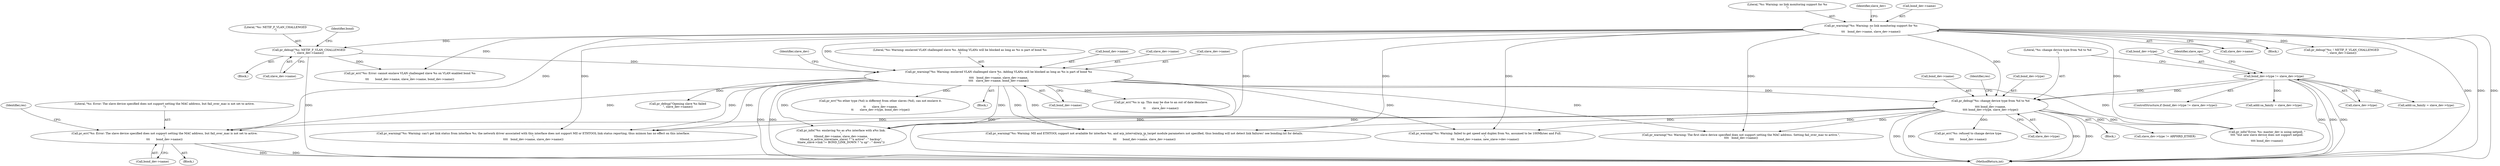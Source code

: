 digraph "0_linux_550fd08c2cebad61c548def135f67aba284c6162_0@pointer" {
"1000403" [label="(Call,pr_err(\"%s: Error: The slave device specified does not support setting the MAC address, but fail_over_mac is not set to active.\n\",\n\t\t\t       bond_dev->name))"];
"1000283" [label="(Call,pr_debug(\"%s: change device type from %d to %d\n\",\n\t\t\t\t bond_dev->name,\n\t\t\t\t bond_dev->type, slave_dev->type))"];
"1000177" [label="(Call,pr_warning(\"%s: Warning: no link monitoring support for %s\n\",\n\t\t\t   bond_dev->name, slave_dev->name))"];
"1000229" [label="(Call,pr_warning(\"%s: Warning: enslaved VLAN challenged slave %s. Adding VLANs will be blocked as long as %s is part of bond %s\n\",\n\t\t\t\t   bond_dev->name, slave_dev->name,\n\t\t\t\t   slave_dev->name, bond_dev->name))"];
"1000204" [label="(Call,pr_debug(\"%s: NETIF_F_VLAN_CHALLENGED\n\", slave_dev->name))"];
"1000275" [label="(Call,bond_dev->type != slave_dev->type)"];
"1000205" [label="(Literal,\"%s: NETIF_F_VLAN_CHALLENGED\n\")"];
"1000178" [label="(Literal,\"%s: Warning: no link monitoring support for %s\n\")"];
"1000203" [label="(Block,)"];
"1000182" [label="(Call,slave_dev->name)"];
"1000276" [label="(Call,bond_dev->type)"];
"1000405" [label="(Call,bond_dev->name)"];
"1000285" [label="(Call,bond_dev->name)"];
"1000979" [label="(Call,pr_info(\"Error, %s: master_dev is using netpoll, \"\n\t\t\t\t \"but new slave device does not support netpoll.\n\",\n\t\t\t\t bond_dev->name))"];
"1001015" [label="(Call,pr_info(\"%s: enslaving %s as a%s interface with a%s link.\n\",\n\t\tbond_dev->name, slave_dev->name,\n\t\tbond_is_active_slave(new_slave) ? \"n active\" : \" backup\",\n\t\tnew_slave->link != BOND_LINK_DOWN ? \"n up\" : \" down\"))"];
"1000231" [label="(Call,bond_dev->name)"];
"1000234" [label="(Call,slave_dev->name)"];
"1000351" [label="(Call,pr_err(\"%s ether type (%d) is different from other slaves (%d), can not enslave it.\n\",\n\t\t       slave_dev->name,\n\t\t       slave_dev->type, bond_dev->type))"];
"1000403" [label="(Call,pr_err(\"%s: Error: The slave device specified does not support setting the MAC address, but fail_over_mac is not set to active.\n\",\n\t\t\t       bond_dev->name))"];
"1000204" [label="(Call,pr_debug(\"%s: NETIF_F_VLAN_CHALLENGED\n\", slave_dev->name))"];
"1000228" [label="(Block,)"];
"1001091" [label="(MethodReturn,int)"];
"1000213" [label="(Call,pr_err(\"%s: Error: cannot enslave VLAN challenged slave %s on VLAN enabled bond %s\n\",\n\t\t\t       bond_dev->name, slave_dev->name, bond_dev->name))"];
"1000237" [label="(Call,slave_dev->name)"];
"1000282" [label="(Block,)"];
"1000211" [label="(Identifier,bond)"];
"1000370" [label="(Identifier,slave_ops)"];
"1000321" [label="(Call,slave_dev->type != ARPHRD_ETHER)"];
"1000284" [label="(Literal,\"%s: change device type from %d to %d\n\")"];
"1000711" [label="(Call,pr_warning(\"%s: Warning: MII and ETHTOOL support not available for interface %s, and arp_interval/arp_ip_target module parameters not specified, thus bonding will not detect link failures! see bonding.txt for details.\n\",\n\t\t\t       bond_dev->name, slave_dev->name))"];
"1000177" [label="(Call,pr_warning(\"%s: Warning: no link monitoring support for %s\n\",\n\t\t\t   bond_dev->name, slave_dev->name))"];
"1000188" [label="(Identifier,slave_dev)"];
"1000805" [label="(Call,pr_warning(\"%s: Warning: failed to get speed and duplex from %s, assumed to be 100Mb/sec and Full.\n\",\n\t\t\t   bond_dev->name, new_slave->dev->name))"];
"1000176" [label="(Block,)"];
"1000240" [label="(Call,bond_dev->name)"];
"1000279" [label="(Call,slave_dev->type)"];
"1000253" [label="(Identifier,slave_dev)"];
"1000291" [label="(Call,slave_dev->type)"];
"1000245" [label="(Call,pr_debug(\"%s: ! NETIF_F_VLAN_CHALLENGED\n\", slave_dev->name))"];
"1000402" [label="(Block,)"];
"1000283" [label="(Call,pr_debug(\"%s: change device type from %d to %d\n\",\n\t\t\t\t bond_dev->name,\n\t\t\t\t bond_dev->type, slave_dev->type))"];
"1000404" [label="(Literal,\"%s: Error: The slave device specified does not support setting the MAC address, but fail_over_mac is not set to active.\n\")"];
"1000295" [label="(Identifier,res)"];
"1000230" [label="(Literal,\"%s: Warning: enslaved VLAN challenged slave %s. Adding VLANs will be blocked as long as %s is part of bond %s\n\")"];
"1000257" [label="(Call,pr_err(\"%s is up. This may be due to an out of date ifenslave.\n\",\n\t\t       slave_dev->name))"];
"1001066" [label="(Call,addr.sa_family = slave_dev->type)"];
"1000543" [label="(Call,pr_debug(\"Opening slave %s failed\n\", slave_dev->name))"];
"1000229" [label="(Call,pr_warning(\"%s: Warning: enslaved VLAN challenged slave %s. Adding VLANs will be blocked as long as %s is part of bond %s\n\",\n\t\t\t\t   bond_dev->name, slave_dev->name,\n\t\t\t\t   slave_dev->name, bond_dev->name))"];
"1000179" [label="(Call,bond_dev->name)"];
"1000726" [label="(Call,pr_warning(\"%s: Warning: can't get link status from interface %s; the network driver associated with this interface does not support MII or ETHTOOL link status reporting, thus miimon has no effect on this interface.\n\",\n\t\t\t\t   bond_dev->name, slave_dev->name))"];
"1000206" [label="(Call,slave_dev->name)"];
"1000409" [label="(Identifier,res)"];
"1000306" [label="(Call,pr_err(\"%s: refused to change device type\n\",\n\t\t\t\t       bond_dev->name))"];
"1000381" [label="(Call,pr_warning(\"%s: Warning: The first slave device specified does not support setting the MAC address. Setting fail_over_mac to active.\",\n\t\t\t\t   bond_dev->name))"];
"1000275" [label="(Call,bond_dev->type != slave_dev->type)"];
"1000274" [label="(ControlStructure,if (bond_dev->type != slave_dev->type))"];
"1000288" [label="(Call,bond_dev->type)"];
"1000504" [label="(Call,addr.sa_family = slave_dev->type)"];
"1000403" -> "1000402"  [label="AST: "];
"1000403" -> "1000405"  [label="CFG: "];
"1000404" -> "1000403"  [label="AST: "];
"1000405" -> "1000403"  [label="AST: "];
"1000409" -> "1000403"  [label="CFG: "];
"1000403" -> "1001091"  [label="DDG: "];
"1000403" -> "1001091"  [label="DDG: "];
"1000283" -> "1000403"  [label="DDG: "];
"1000177" -> "1000403"  [label="DDG: "];
"1000229" -> "1000403"  [label="DDG: "];
"1000283" -> "1000282"  [label="AST: "];
"1000283" -> "1000291"  [label="CFG: "];
"1000284" -> "1000283"  [label="AST: "];
"1000285" -> "1000283"  [label="AST: "];
"1000288" -> "1000283"  [label="AST: "];
"1000291" -> "1000283"  [label="AST: "];
"1000295" -> "1000283"  [label="CFG: "];
"1000283" -> "1001091"  [label="DDG: "];
"1000283" -> "1001091"  [label="DDG: "];
"1000283" -> "1001091"  [label="DDG: "];
"1000283" -> "1001091"  [label="DDG: "];
"1000177" -> "1000283"  [label="DDG: "];
"1000229" -> "1000283"  [label="DDG: "];
"1000275" -> "1000283"  [label="DDG: "];
"1000275" -> "1000283"  [label="DDG: "];
"1000283" -> "1000306"  [label="DDG: "];
"1000283" -> "1000321"  [label="DDG: "];
"1000283" -> "1000381"  [label="DDG: "];
"1000283" -> "1000711"  [label="DDG: "];
"1000283" -> "1000726"  [label="DDG: "];
"1000283" -> "1000805"  [label="DDG: "];
"1000283" -> "1000979"  [label="DDG: "];
"1000283" -> "1001015"  [label="DDG: "];
"1000177" -> "1000176"  [label="AST: "];
"1000177" -> "1000182"  [label="CFG: "];
"1000178" -> "1000177"  [label="AST: "];
"1000179" -> "1000177"  [label="AST: "];
"1000182" -> "1000177"  [label="AST: "];
"1000188" -> "1000177"  [label="CFG: "];
"1000177" -> "1001091"  [label="DDG: "];
"1000177" -> "1001091"  [label="DDG: "];
"1000177" -> "1001091"  [label="DDG: "];
"1000177" -> "1000204"  [label="DDG: "];
"1000177" -> "1000213"  [label="DDG: "];
"1000177" -> "1000229"  [label="DDG: "];
"1000177" -> "1000245"  [label="DDG: "];
"1000177" -> "1000381"  [label="DDG: "];
"1000177" -> "1000711"  [label="DDG: "];
"1000177" -> "1000726"  [label="DDG: "];
"1000177" -> "1000805"  [label="DDG: "];
"1000177" -> "1000979"  [label="DDG: "];
"1000177" -> "1001015"  [label="DDG: "];
"1000229" -> "1000228"  [label="AST: "];
"1000229" -> "1000240"  [label="CFG: "];
"1000230" -> "1000229"  [label="AST: "];
"1000231" -> "1000229"  [label="AST: "];
"1000234" -> "1000229"  [label="AST: "];
"1000237" -> "1000229"  [label="AST: "];
"1000240" -> "1000229"  [label="AST: "];
"1000253" -> "1000229"  [label="CFG: "];
"1000229" -> "1001091"  [label="DDG: "];
"1000229" -> "1001091"  [label="DDG: "];
"1000229" -> "1001091"  [label="DDG: "];
"1000204" -> "1000229"  [label="DDG: "];
"1000229" -> "1000257"  [label="DDG: "];
"1000229" -> "1000351"  [label="DDG: "];
"1000229" -> "1000381"  [label="DDG: "];
"1000229" -> "1000543"  [label="DDG: "];
"1000229" -> "1000711"  [label="DDG: "];
"1000229" -> "1000711"  [label="DDG: "];
"1000229" -> "1000726"  [label="DDG: "];
"1000229" -> "1000726"  [label="DDG: "];
"1000229" -> "1000805"  [label="DDG: "];
"1000229" -> "1000979"  [label="DDG: "];
"1000229" -> "1001015"  [label="DDG: "];
"1000229" -> "1001015"  [label="DDG: "];
"1000204" -> "1000203"  [label="AST: "];
"1000204" -> "1000206"  [label="CFG: "];
"1000205" -> "1000204"  [label="AST: "];
"1000206" -> "1000204"  [label="AST: "];
"1000211" -> "1000204"  [label="CFG: "];
"1000204" -> "1001091"  [label="DDG: "];
"1000204" -> "1000213"  [label="DDG: "];
"1000275" -> "1000274"  [label="AST: "];
"1000275" -> "1000279"  [label="CFG: "];
"1000276" -> "1000275"  [label="AST: "];
"1000279" -> "1000275"  [label="AST: "];
"1000284" -> "1000275"  [label="CFG: "];
"1000370" -> "1000275"  [label="CFG: "];
"1000275" -> "1001091"  [label="DDG: "];
"1000275" -> "1001091"  [label="DDG: "];
"1000275" -> "1001091"  [label="DDG: "];
"1000275" -> "1000504"  [label="DDG: "];
"1000275" -> "1001066"  [label="DDG: "];
}
